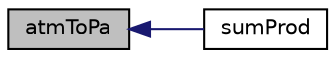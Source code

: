 digraph "atmToPa"
{
  bgcolor="transparent";
  edge [fontname="Helvetica",fontsize="10",labelfontname="Helvetica",labelfontsize="10"];
  node [fontname="Helvetica",fontsize="10",shape=record];
  rankdir="LR";
  Node99518 [label="atmToPa",height=0.2,width=0.4,color="black", fillcolor="grey75", style="filled", fontcolor="black"];
  Node99518 -> Node99519 [dir="back",color="midnightblue",fontsize="10",style="solid",fontname="Helvetica"];
  Node99519 [label="sumProd",height=0.2,width=0.4,color="black",URL="$a21851.html#a5b480f6156c25bef4de87d86094e87ea"];
}
